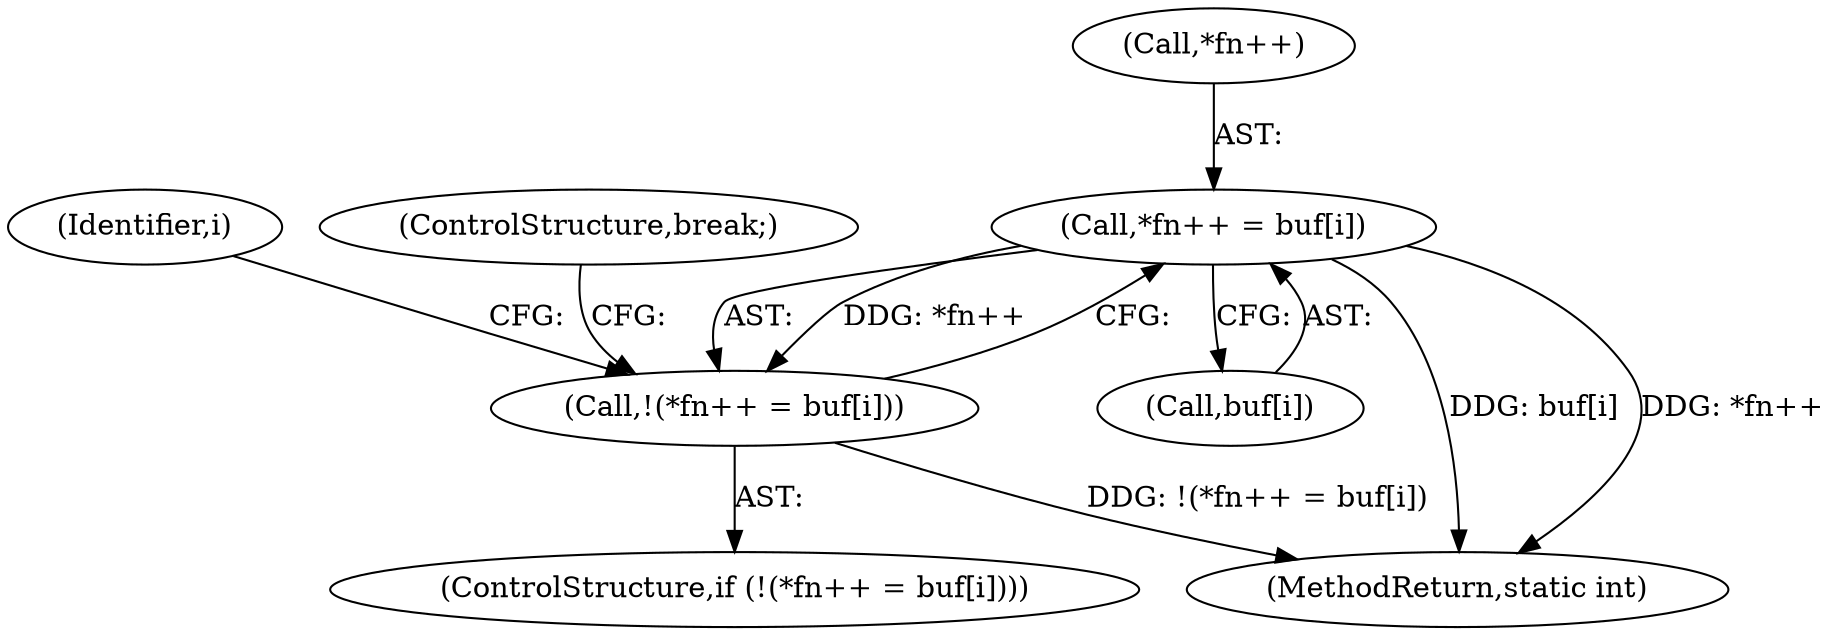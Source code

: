 digraph "0_libmspack_0b0ef9344255ff5acfac6b7af09198ac9c9756c8@array" {
"1000353" [label="(Call,*fn++ = buf[i])"];
"1000352" [label="(Call,!(*fn++ = buf[i]))"];
"1000357" [label="(Call,buf[i])"];
"1000535" [label="(MethodReturn,static int)"];
"1000353" [label="(Call,*fn++ = buf[i])"];
"1000352" [label="(Call,!(*fn++ = buf[i]))"];
"1000351" [label="(ControlStructure,if (!(*fn++ = buf[i])))"];
"1000354" [label="(Call,*fn++)"];
"1000350" [label="(Identifier,i)"];
"1000360" [label="(ControlStructure,break;)"];
"1000353" -> "1000352"  [label="AST: "];
"1000353" -> "1000357"  [label="CFG: "];
"1000354" -> "1000353"  [label="AST: "];
"1000357" -> "1000353"  [label="AST: "];
"1000352" -> "1000353"  [label="CFG: "];
"1000353" -> "1000535"  [label="DDG: buf[i]"];
"1000353" -> "1000535"  [label="DDG: *fn++"];
"1000353" -> "1000352"  [label="DDG: *fn++"];
"1000352" -> "1000351"  [label="AST: "];
"1000360" -> "1000352"  [label="CFG: "];
"1000350" -> "1000352"  [label="CFG: "];
"1000352" -> "1000535"  [label="DDG: !(*fn++ = buf[i])"];
}
